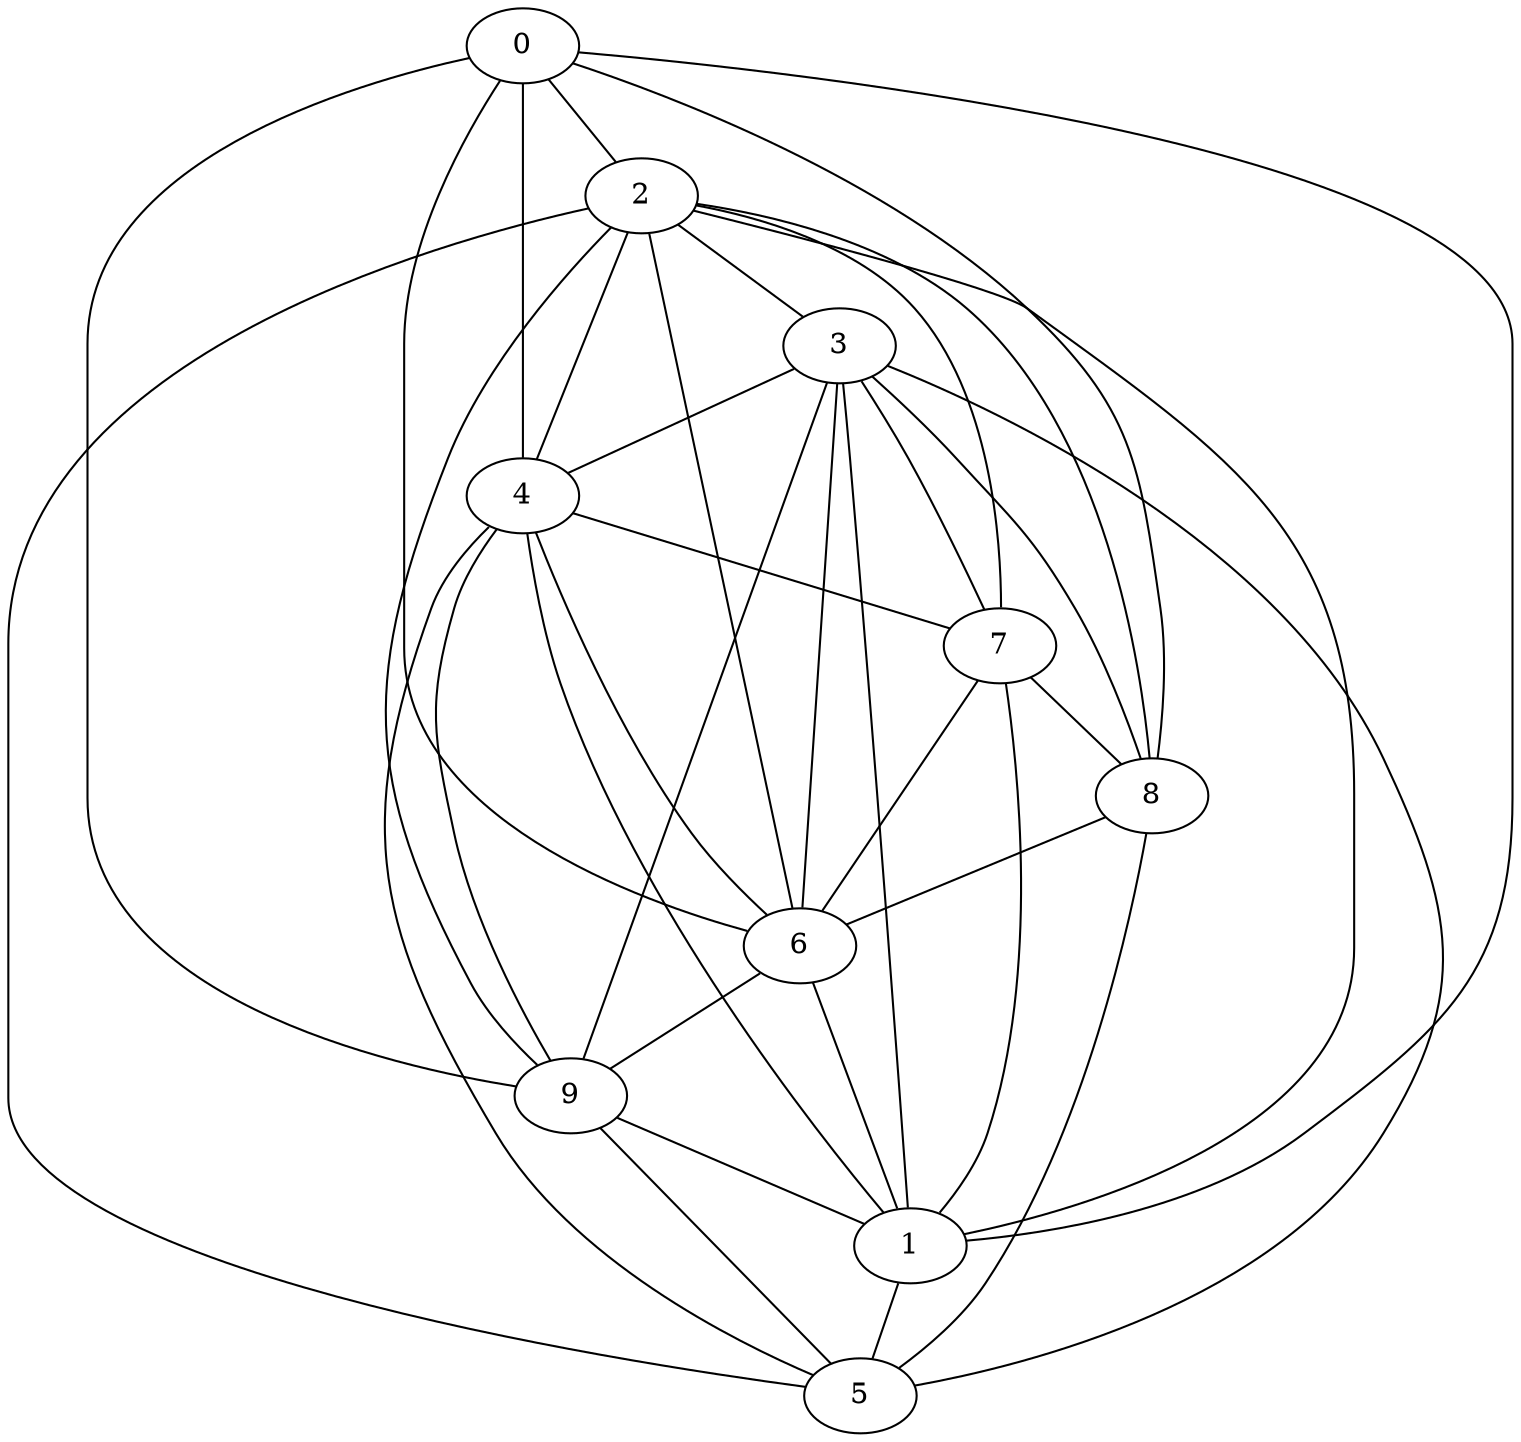 graph G {
0;
1;
2;
3;
4;
5;
6;
7;
8;
9;
2--9 ;
2--3 ;
7--8 ;
2--6 ;
9--0 ;
9--1 ;
4--2 ;
0--8 ;
4--5 ;
5--9 ;
1--0 ;
6--4 ;
9--4 ;
1--5 ;
6--9 ;
7--3 ;
6--1 ;
1--4 ;
8--6 ;
2--7 ;
6--3 ;
0--4 ;
8--3 ;
4--7 ;
3--4 ;
1--2 ;
5--8 ;
8--2 ;
9--3 ;
5--3 ;
0--2 ;
6--0 ;
1--7 ;
6--7 ;
1--3 ;
2--5 ;
}
